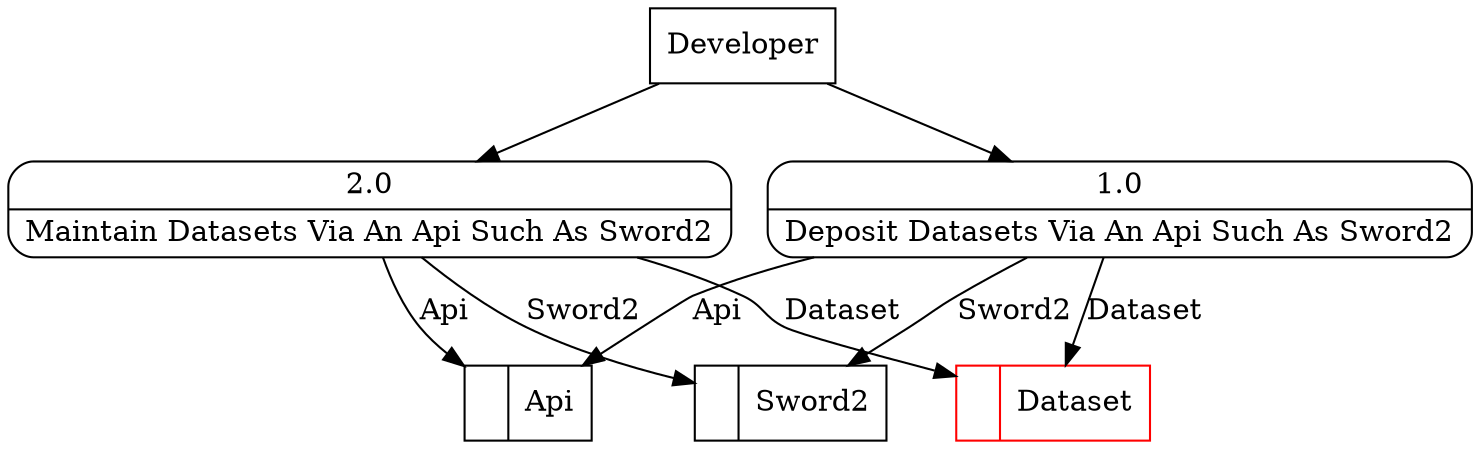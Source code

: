 digraph dfd2{ 
node[shape=record]
200 [label="<f0>  |<f1> Api " ];
201 [label="<f0>  |<f1> Dataset " color=red];
202 [label="<f0>  |<f1> Sword2 " ];
203 [label="Developer" shape=box];
204 [label="{<f0> 1.0|<f1> Deposit Datasets Via An Api Such As Sword2 }" shape=Mrecord];
205 [label="{<f0> 2.0|<f1> Maintain Datasets Via An Api Such As Sword2 }" shape=Mrecord];
203 -> 204
203 -> 205
204 -> 201 [label="Dataset"]
204 -> 200 [label="Api"]
204 -> 202 [label="Sword2"]
205 -> 200 [label="Api"]
205 -> 201 [label="Dataset"]
205 -> 202 [label="Sword2"]
}
